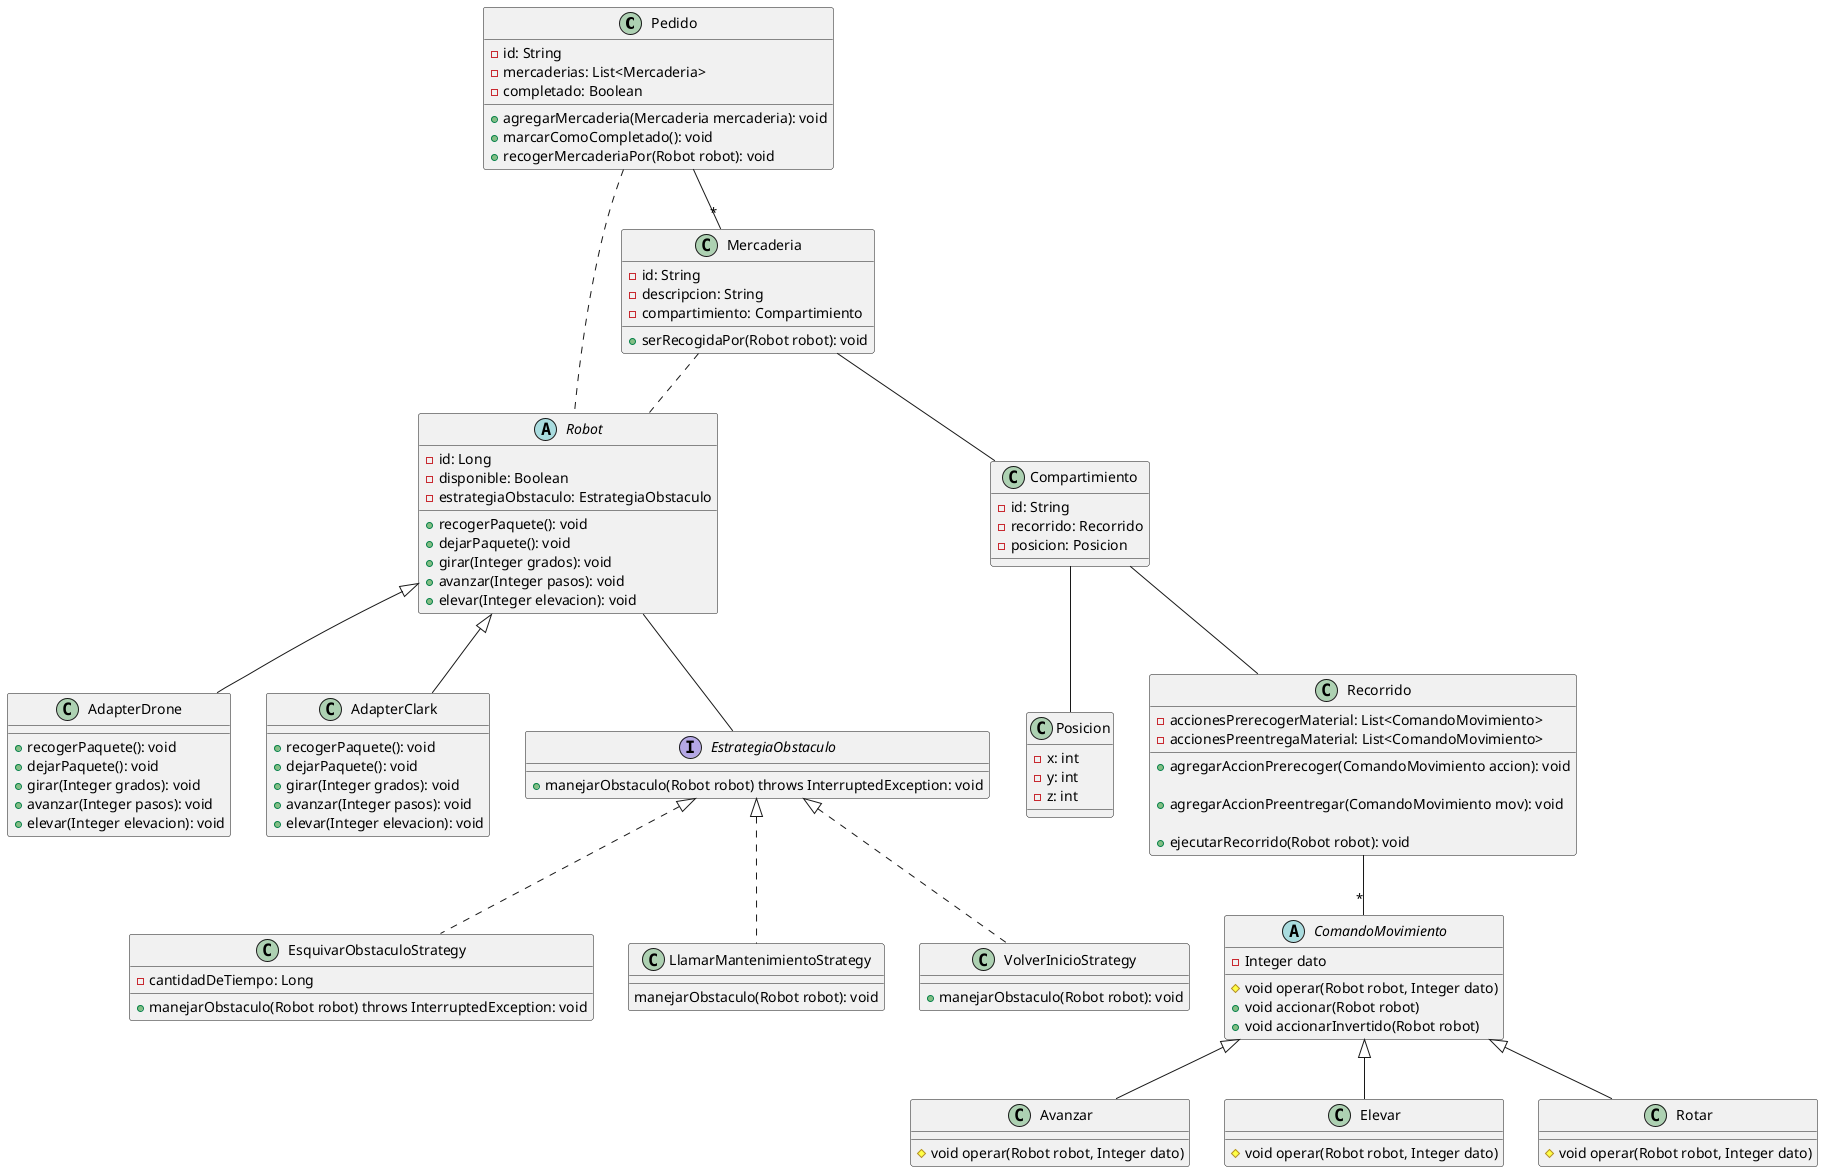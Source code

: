 @startuml
'https://plantuml.com/class-diagram
class Pedido {
    - id: String
    - mercaderias: List<Mercaderia>
    - completado: Boolean
    + agregarMercaderia(Mercaderia mercaderia): void
    + marcarComoCompletado(): void
    + recogerMercaderiaPor(Robot robot): void
}

abstract class Robot {
    - id: Long
    - disponible: Boolean
    - estrategiaObstaculo: EstrategiaObstaculo
    + recogerPaquete(): void
    + dejarPaquete(): void
    + girar(Integer grados): void
    + avanzar(Integer pasos): void
    + elevar(Integer elevacion): void
}

class AdapterDrone extends Robot{
    + recogerPaquete(): void
    + dejarPaquete(): void
    + girar(Integer grados): void
    + avanzar(Integer pasos): void
    + elevar(Integer elevacion): void
}

class AdapterClark extends Robot {
    + recogerPaquete(): void
    + dejarPaquete(): void
    + girar(Integer grados): void
    + avanzar(Integer pasos): void
    + elevar(Integer elevacion): void
}

Pedido .. Robot
Pedido -- "*" Mercaderia
Robot -- EstrategiaObstaculo


class Compartimiento {
    - id: String
    - recorrido: Recorrido
    - posicion: Posicion
}

class Mercaderia {
    - id: String
    - descripcion: String
    - compartimiento: Compartimiento
    + serRecogidaPor(Robot robot): void
}

Mercaderia .. Robot

class Posicion {
    - x: int
    - y: int
    - z: int
}
Mercaderia -- Compartimiento
Compartimiento -- Recorrido
Compartimiento -- Posicion


'RECORRIDOS

class Recorrido {
    - accionesPrerecogerMaterial: List<ComandoMovimiento>
    - accionesPreentregaMaterial: List<ComandoMovimiento>

    + agregarAccionPrerecoger(ComandoMovimiento accion): void

    + agregarAccionPreentregar(ComandoMovimiento mov): void

    + ejecutarRecorrido(Robot robot): void
}

Recorrido -- "*" ComandoMovimiento

'MOVIMIENTOS
abstract class ComandoMovimiento{
    - Integer dato
    # void operar(Robot robot, Integer dato)
    + void accionar(Robot robot)
    + void accionarInvertido(Robot robot)
}

class Avanzar extends ComandoMovimiento{
    # void operar(Robot robot, Integer dato)
}

class Elevar extends ComandoMovimiento{
    # void operar(Robot robot, Integer dato)
}

class Rotar extends ComandoMovimiento{
    # void operar(Robot robot, Integer dato)
}

'OBSTACULOS
interface EstrategiaObstaculo {
    + manejarObstaculo(Robot robot) throws InterruptedException: void
}

class EsquivarObstaculoStrategy implements EstrategiaObstaculo {
    - cantidadDeTiempo: Long
    + manejarObstaculo(Robot robot) throws InterruptedException: void
}

class LlamarMantenimientoStrategy implements EstrategiaObstaculo {
    manejarObstaculo(Robot robot): void
}

class VolverInicioStrategy implements EstrategiaObstaculo {
    + manejarObstaculo(Robot robot): void
}

@enduml